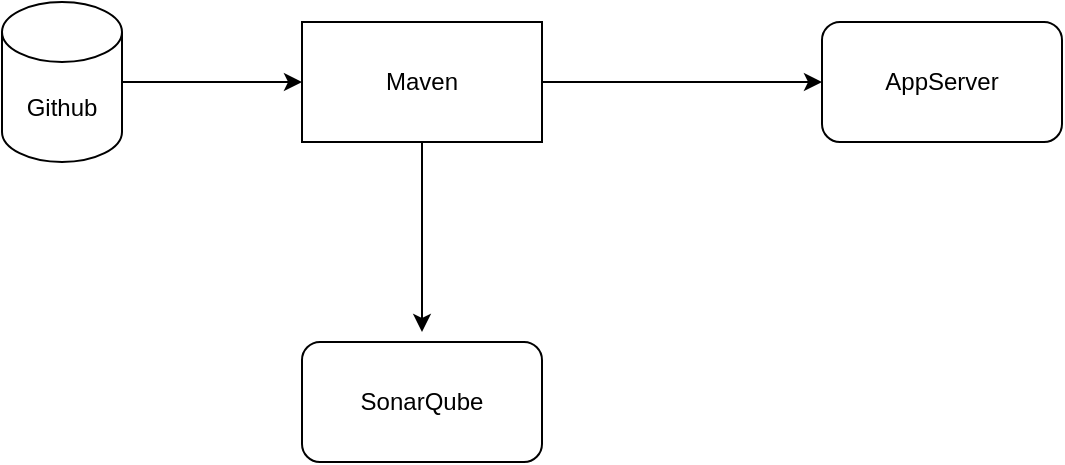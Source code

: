 <mxfile version="15.0.6" type="github">
  <diagram id="A1bbw-028l78Ar-yIe1E" name="Page-1">
    <mxGraphModel dx="1422" dy="705" grid="1" gridSize="10" guides="1" tooltips="1" connect="1" arrows="1" fold="1" page="1" pageScale="1" pageWidth="827" pageHeight="1169" math="0" shadow="0">
      <root>
        <mxCell id="0" />
        <mxCell id="1" parent="0" />
        <mxCell id="CFVymXAl8xMJ2bE1XC9c-1" value="Github" style="shape=cylinder3;whiteSpace=wrap;html=1;boundedLbl=1;backgroundOutline=1;size=15;" vertex="1" parent="1">
          <mxGeometry x="120" y="80" width="60" height="80" as="geometry" />
        </mxCell>
        <mxCell id="CFVymXAl8xMJ2bE1XC9c-2" value="Maven" style="rounded=0;whiteSpace=wrap;html=1;" vertex="1" parent="1">
          <mxGeometry x="270" y="90" width="120" height="60" as="geometry" />
        </mxCell>
        <mxCell id="CFVymXAl8xMJ2bE1XC9c-3" value="AppServer" style="rounded=1;whiteSpace=wrap;html=1;" vertex="1" parent="1">
          <mxGeometry x="530" y="90" width="120" height="60" as="geometry" />
        </mxCell>
        <mxCell id="CFVymXAl8xMJ2bE1XC9c-4" value="SonarQube" style="rounded=1;whiteSpace=wrap;html=1;" vertex="1" parent="1">
          <mxGeometry x="270" y="250" width="120" height="60" as="geometry" />
        </mxCell>
        <mxCell id="CFVymXAl8xMJ2bE1XC9c-5" value="" style="endArrow=classic;html=1;exitX=1;exitY=0.5;exitDx=0;exitDy=0;exitPerimeter=0;" edge="1" parent="1" source="CFVymXAl8xMJ2bE1XC9c-1">
          <mxGeometry width="50" height="50" relative="1" as="geometry">
            <mxPoint x="180" y="135" as="sourcePoint" />
            <mxPoint x="270" y="120" as="targetPoint" />
            <Array as="points" />
          </mxGeometry>
        </mxCell>
        <mxCell id="CFVymXAl8xMJ2bE1XC9c-6" value="" style="endArrow=classic;html=1;" edge="1" parent="1">
          <mxGeometry width="50" height="50" relative="1" as="geometry">
            <mxPoint x="390" y="120" as="sourcePoint" />
            <mxPoint x="530" y="120" as="targetPoint" />
          </mxGeometry>
        </mxCell>
        <mxCell id="CFVymXAl8xMJ2bE1XC9c-7" value="" style="endArrow=classic;html=1;exitX=0.5;exitY=1;exitDx=0;exitDy=0;" edge="1" parent="1" source="CFVymXAl8xMJ2bE1XC9c-2">
          <mxGeometry width="50" height="50" relative="1" as="geometry">
            <mxPoint x="280" y="210" as="sourcePoint" />
            <mxPoint x="330" y="245" as="targetPoint" />
            <Array as="points" />
          </mxGeometry>
        </mxCell>
      </root>
    </mxGraphModel>
  </diagram>
</mxfile>
